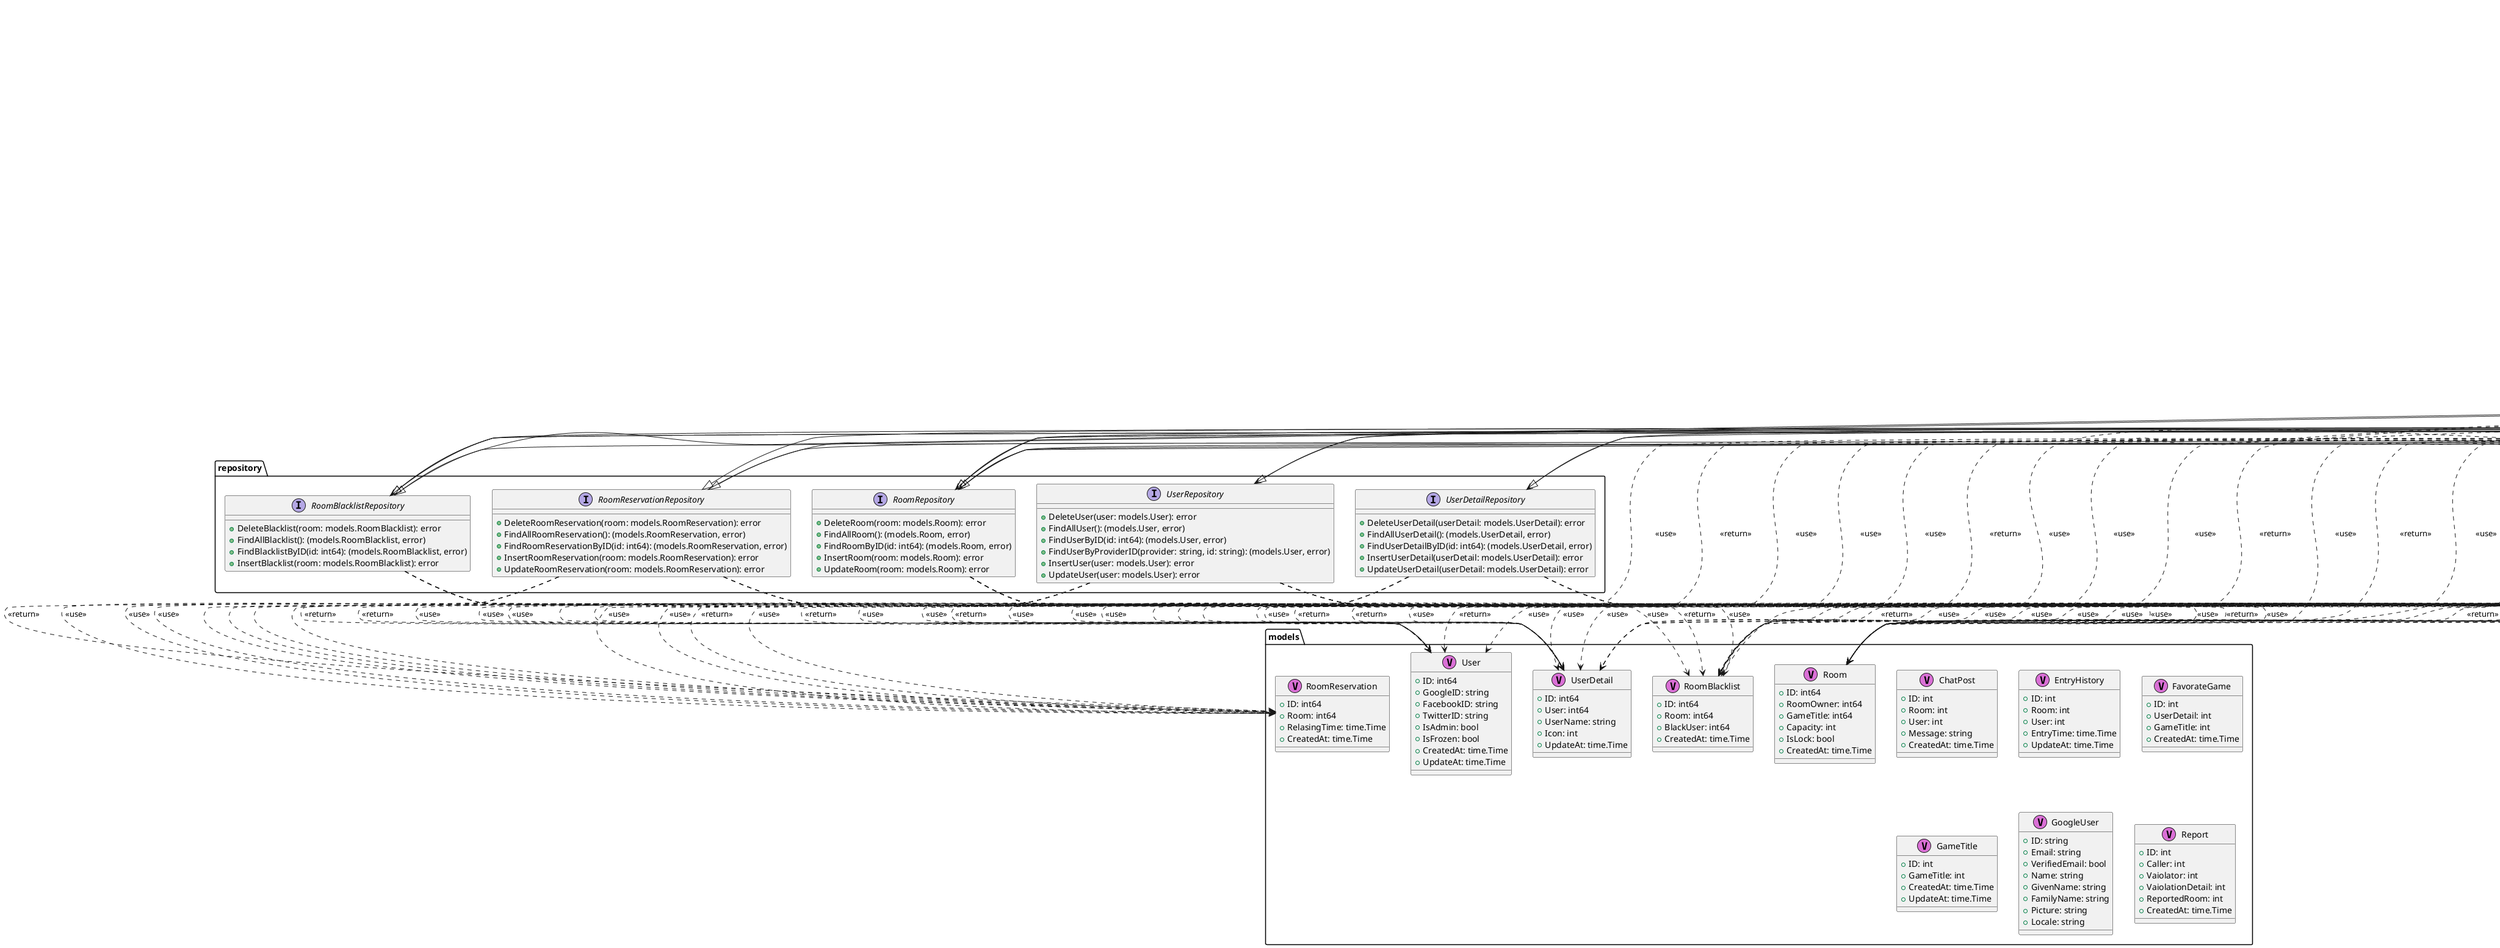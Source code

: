 @startuml

package "config" {
	class "config" as config.config <<V,Orchid>> {
		+Database: struct{Host: string; Port: string; User: string; Pass: string; DBName: string}
		+Redis: struct{Size: int; Network: string; Addr: string; Pass: string; Key: string}
		+GoogleOAuth: struct{RedirectURL: string; ClientID: string; ClientSecret: string}
	}
}



package "repository" {
	interface "RoomBlacklistRepository" as repository.RoomBlacklistRepository {
		+DeleteBlacklist(room: models.RoomBlacklist): error
		+FindAllBlacklist(): (models.RoomBlacklist, error)
		+FindBlacklistByID(id: int64): (models.RoomBlacklist, error)
		+InsertBlacklist(room: models.RoomBlacklist): error
	}
}


	repository.RoomBlacklistRepository ..> models.RoomBlacklist : <<use>> 
	repository.RoomBlacklistRepository ..> error : <<return>> 
	repository.RoomBlacklistRepository ..> error : <<return>> 
	repository.RoomBlacklistRepository ..> models.RoomBlacklist : <<return>> 
	repository.RoomBlacklistRepository ..> error : <<return>> 
	repository.RoomBlacklistRepository ..> models.RoomBlacklist : <<use>> 
	repository.RoomBlacklistRepository ..> error : <<return>> 

package "repository" {
	interface "RoomRepository" as repository.RoomRepository {
		+DeleteRoom(room: models.Room): error
		+FindAllRoom(): (models.Room, error)
		+FindRoomByID(id: int64): (models.Room, error)
		+InsertRoom(room: models.Room): error
		+UpdateRoom(room: models.Room): error
	}
}


	repository.RoomRepository ..> models.Room : <<use>> 
	repository.RoomRepository ..> error : <<return>> 
	repository.RoomRepository ..> error : <<return>> 
	repository.RoomRepository ..> models.Room : <<return>> 
	repository.RoomRepository ..> error : <<return>> 
	repository.RoomRepository ..> models.Room : <<use>> 
	repository.RoomRepository ..> error : <<return>> 
	repository.RoomRepository ..> models.Room : <<use>> 
	repository.RoomRepository ..> error : <<return>> 

package "repository" {
	interface "RoomReservationRepository" as repository.RoomReservationRepository {
		+DeleteRoomReservation(room: models.RoomReservation): error
		+FindAllRoomReservation(): (models.RoomReservation, error)
		+FindRoomReservationByID(id: int64): (models.RoomReservation, error)
		+InsertRoomReservation(room: models.RoomReservation): error
		+UpdateRoomReservation(room: models.RoomReservation): error
	}
}


	repository.RoomReservationRepository ..> models.RoomReservation : <<use>> 
	repository.RoomReservationRepository ..> error : <<return>> 
	repository.RoomReservationRepository ..> error : <<return>> 
	repository.RoomReservationRepository ..> models.RoomReservation : <<return>> 
	repository.RoomReservationRepository ..> error : <<return>> 
	repository.RoomReservationRepository ..> models.RoomReservation : <<use>> 
	repository.RoomReservationRepository ..> error : <<return>> 
	repository.RoomReservationRepository ..> models.RoomReservation : <<use>> 
	repository.RoomReservationRepository ..> error : <<return>> 

package "repository" {
	interface "UserDetailRepository" as repository.UserDetailRepository {
		+DeleteUserDetail(userDetail: models.UserDetail): error
		+FindAllUserDetail(): (models.UserDetail, error)
		+FindUserDetailByID(id: int64): (models.UserDetail, error)
		+InsertUserDetail(userDetail: models.UserDetail): error
		+UpdateUserDetail(userDetail: models.UserDetail): error
	}
}


	repository.UserDetailRepository ..> models.UserDetail : <<use>> 
	repository.UserDetailRepository ..> error : <<return>> 
	repository.UserDetailRepository ..> error : <<return>> 
	repository.UserDetailRepository ..> models.UserDetail : <<return>> 
	repository.UserDetailRepository ..> error : <<return>> 
	repository.UserDetailRepository ..> models.UserDetail : <<use>> 
	repository.UserDetailRepository ..> error : <<return>> 
	repository.UserDetailRepository ..> models.UserDetail : <<use>> 
	repository.UserDetailRepository ..> error : <<return>> 

package "repository" {
	interface "UserRepository" as repository.UserRepository {
		+DeleteUser(user: models.User): error
		+FindAllUser(): (models.User, error)
		+FindUserByID(id: int64): (models.User, error)
		+FindUserByProviderID(provider: string, id: string): (models.User, error)
		+InsertUser(user: models.User): error
		+UpdateUser(user: models.User): error
	}
}


	repository.UserRepository ..> models.User : <<use>> 
	repository.UserRepository ..> error : <<return>> 
	repository.UserRepository ..> error : <<return>> 
	repository.UserRepository ..> models.User : <<return>> 
	repository.UserRepository ..> error : <<return>> 
	repository.UserRepository ..> models.User : <<return>> 
	repository.UserRepository ..> error : <<return>> 
	repository.UserRepository ..> models.User : <<use>> 
	repository.UserRepository ..> error : <<return>> 
	repository.UserRepository ..> models.User : <<use>> 
	repository.UserRepository ..> error : <<return>> 

package "datastore" {
	class "roomBlacklistDatastore" as datastore.roomBlacklistDatastore <<V,Orchid>> {
		-db: gorm.DB
		+FindAllBlacklist(): (models.RoomBlacklist, error)
		+FindBlacklistByID(id: int64): (models.RoomBlacklist, error)
		+InsertBlacklist(blacklist: models.RoomBlacklist): error
		+DeleteBlacklist(blacklist: models.RoomBlacklist): error
	}
}


	datastore.roomBlacklistDatastore ..> error : <<return>> 
	datastore.roomBlacklistDatastore ..> models.RoomBlacklist : <<return>> 
	datastore.roomBlacklistDatastore ..> error : <<return>> 
	datastore.roomBlacklistDatastore ..> models.RoomBlacklist : <<use>> 
	datastore.roomBlacklistDatastore ..> error : <<return>> 
	datastore.roomBlacklistDatastore ..> models.RoomBlacklist : <<use>> 
	datastore.roomBlacklistDatastore ..> error : <<return>> 

package "datastore" {
	class "roomDatastore" as datastore.roomDatastore <<V,Orchid>> {
		-db: gorm.DB
		+FindAllRoom(): (models.Room, error)
		+FindRoomByID(id: int64): (models.Room, error)
		+InsertRoom(room: models.Room): error
		+UpdateRoom(room: models.Room): error
		+DeleteRoom(room: models.Room): error
	}
}


	datastore.roomDatastore ..> error : <<return>> 
	datastore.roomDatastore ..> models.Room : <<return>> 
	datastore.roomDatastore ..> error : <<return>> 
	datastore.roomDatastore ..> models.Room : <<use>> 
	datastore.roomDatastore ..> error : <<return>> 
	datastore.roomDatastore ..> models.Room : <<use>> 
	datastore.roomDatastore ..> error : <<return>> 
	datastore.roomDatastore ..> models.Room : <<use>> 
	datastore.roomDatastore ..> error : <<return>> 

package "datastore" {
	class "roomReservationDatastore" as datastore.roomReservationDatastore <<V,Orchid>> {
		-db: gorm.DB
		+FindAllRoomReservation(): (models.RoomReservation, error)
		+FindRoomReservationByID(id: int64): (models.RoomReservation, error)
		+InsertRoomReservation(roomReservation: models.RoomReservation): error
		+UpdateRoomReservation(roomReservation: models.RoomReservation): error
		+DeleteRoomReservation(roomReservation: models.RoomReservation): error
	}
}


	datastore.roomReservationDatastore ..> error : <<return>> 
	datastore.roomReservationDatastore ..> models.RoomReservation : <<return>> 
	datastore.roomReservationDatastore ..> error : <<return>> 
	datastore.roomReservationDatastore ..> models.RoomReservation : <<use>> 
	datastore.roomReservationDatastore ..> error : <<return>> 
	datastore.roomReservationDatastore ..> models.RoomReservation : <<use>> 
	datastore.roomReservationDatastore ..> error : <<return>> 
	datastore.roomReservationDatastore ..> models.RoomReservation : <<use>> 
	datastore.roomReservationDatastore ..> error : <<return>> 

package "datastore" {
	class "userDatastore" as datastore.userDatastore <<V,Orchid>> {
		-db: gorm.DB
		+FindAllUser(): (models.User, error)
		+FindUserByID(id: int64): (models.User, error)
		+FindUserByProviderID(provider: string, id: string): (models.User, error)
		+InsertUser(user: models.User): error
		+UpdateUser(user: models.User): error
		+DeleteUser(user: models.User): error
	}
}


	datastore.userDatastore ..> error : <<return>> 
	datastore.userDatastore ..> models.User : <<return>> 
	datastore.userDatastore ..> error : <<return>> 
	datastore.userDatastore ..> models.User : <<return>> 
	datastore.userDatastore ..> error : <<return>> 
	datastore.userDatastore ..> models.User : <<use>> 
	datastore.userDatastore ..> error : <<return>> 
	datastore.userDatastore ..> models.User : <<use>> 
	datastore.userDatastore ..> error : <<return>> 
	datastore.userDatastore ..> models.User : <<use>> 
	datastore.userDatastore ..> error : <<return>> 

package "datastore" {
	class "userDetailDatastore" as datastore.userDetailDatastore <<V,Orchid>> {
		-db: gorm.DB
		+FindAllUserDetail(): (models.UserDetail, error)
		+FindUserDetailByID(id: int64): (models.UserDetail, error)
		+InsertUserDetail(userDetail: models.UserDetail): error
		+UpdateUserDetail(userDetail: models.UserDetail): error
		+DeleteUserDetail(userDetail: models.UserDetail): error
	}
}


	datastore.userDetailDatastore ..> error : <<return>> 
	datastore.userDetailDatastore ..> models.UserDetail : <<return>> 
	datastore.userDetailDatastore ..> error : <<return>> 
	datastore.userDetailDatastore ..> models.UserDetail : <<use>> 
	datastore.userDetailDatastore ..> error : <<return>> 
	datastore.userDetailDatastore ..> models.UserDetail : <<use>> 
	datastore.userDetailDatastore ..> error : <<return>> 
	datastore.userDetailDatastore ..> models.UserDetail : <<use>> 
	datastore.userDetailDatastore ..> error : <<return>> 

package "handler" {
	interface "RoomHandler" as handler.RoomHandler {
		+CreateBlacklist(: gin.Context)
		+CreateRoom(: gin.Context)
		+GetAllRoom(: gin.Context)
		+GetBlacklist(: gin.Context)
		+GetRoomByID(: gin.Context)
	}
}



package "handler" {
	interface "UserHandler" as handler.UserHandler {
		+CreateUser(: gin.Context)
		+DeleteUser(: gin.Context)
		+GetUser(: gin.Context)
		+UpdateUser(: gin.Context)
	}
}



package "handler" {
	class "roomHandler" as handler.roomHandler <<V,Orchid>> {
		-roomUsecase: usecase.RoomUseCase
		-roomBlacklistUseCase: usecase.RoomBlacklistUseCase
		-roomReservationUseCase: usecase.RoomReservationUseCase
		+GetAllRoom(c: gin.Context)
		+GetRoomByID(c: gin.Context)
		+CreateRoom(c: gin.Context)
		+GetBlacklist(c: gin.Context)
		+CreateBlacklist(c: gin.Context)
	}
}

	handler.roomHandler --> usecase.RoomUseCase
	handler.roomHandler --> usecase.RoomBlacklistUseCase
	handler.roomHandler --> usecase.RoomReservationUseCase


package "handler" {
	class "userHandler" as handler.userHandler <<V,Orchid>> {
		-userUsecase: usecase.UserUseCase
		-userDetailUsecase: usecase.UserDetailUseCase
		+GetUser(c: gin.Context)
		+CreateUser(c: gin.Context)
		+UpdateUser(c: gin.Context)
		+DeleteUser(c: gin.Context)
	}
}

	handler.userHandler --> usecase.UserUseCase
	handler.userHandler --> usecase.UserDetailUseCase


package "usecase" {
	interface "RoomBlacklistUseCase" as usecase.RoomBlacklistUseCase {
		+DeleteBlacklist(roomReservation: models.RoomBlacklist): error
		+FindAllBlacklist(): (models.RoomBlacklist, error)
		+FindBlacklistByID(id: int64): (models.RoomBlacklist, error)
		+InsertBlacklist(roomReservation: models.RoomBlacklist): error
	}
}


	usecase.RoomBlacklistUseCase ..> models.RoomBlacklist : <<use>> 
	usecase.RoomBlacklistUseCase ..> error : <<return>> 
	usecase.RoomBlacklistUseCase ..> error : <<return>> 
	usecase.RoomBlacklistUseCase ..> models.RoomBlacklist : <<return>> 
	usecase.RoomBlacklistUseCase ..> error : <<return>> 
	usecase.RoomBlacklistUseCase ..> models.RoomBlacklist : <<use>> 
	usecase.RoomBlacklistUseCase ..> error : <<return>> 

package "usecase" {
	interface "RoomReservationUseCase" as usecase.RoomReservationUseCase {
		+DeleteRoomReservation(roomReservation: models.RoomReservation): error
		+FindAllRoomReservation(): (models.RoomReservation, error)
		+FindRoomReservationByID(id: int64): (models.RoomReservation, error)
		+InsertRoomReservation(roomReservation: models.RoomReservation): error
		+UpdateRoomReservation(roomReservation: models.RoomReservation): error
	}
}


	usecase.RoomReservationUseCase ..> models.RoomReservation : <<use>> 
	usecase.RoomReservationUseCase ..> error : <<return>> 
	usecase.RoomReservationUseCase ..> error : <<return>> 
	usecase.RoomReservationUseCase ..> models.RoomReservation : <<return>> 
	usecase.RoomReservationUseCase ..> error : <<return>> 
	usecase.RoomReservationUseCase ..> models.RoomReservation : <<use>> 
	usecase.RoomReservationUseCase ..> error : <<return>> 
	usecase.RoomReservationUseCase ..> models.RoomReservation : <<use>> 
	usecase.RoomReservationUseCase ..> error : <<return>> 

package "usecase" {
	interface "RoomUseCase" as usecase.RoomUseCase {
		+DeleteRoom(room: models.Room): error
		+FindAllRoom(): (models.Room, error)
		+FindRoomByID(id: int64): (models.Room, error)
		+InsertRoom(room: models.Room): error
		+UpdateRoom(room: models.Room): error
	}
}


	usecase.RoomUseCase ..> models.Room : <<use>> 
	usecase.RoomUseCase ..> error : <<return>> 
	usecase.RoomUseCase ..> error : <<return>> 
	usecase.RoomUseCase ..> models.Room : <<return>> 
	usecase.RoomUseCase ..> error : <<return>> 
	usecase.RoomUseCase ..> models.Room : <<use>> 
	usecase.RoomUseCase ..> error : <<return>> 
	usecase.RoomUseCase ..> models.Room : <<use>> 
	usecase.RoomUseCase ..> error : <<return>> 

package "usecase" {
	interface "UserDetailUseCase" as usecase.UserDetailUseCase {
		+CreateUserDetail(userDetail: models.UserDetail): error
		+DeleteUserDetail(userDetail: models.UserDetail): error
		+FindUserDetailByID(id: int64): (models.UserDetail, error)
		+UpdateUserDetail(userDetail: models.UserDetail): error
	}
}


	usecase.UserDetailUseCase ..> models.UserDetail : <<use>> 
	usecase.UserDetailUseCase ..> error : <<return>> 
	usecase.UserDetailUseCase ..> models.UserDetail : <<use>> 
	usecase.UserDetailUseCase ..> error : <<return>> 
	usecase.UserDetailUseCase ..> models.UserDetail : <<return>> 
	usecase.UserDetailUseCase ..> error : <<return>> 
	usecase.UserDetailUseCase ..> models.UserDetail : <<use>> 
	usecase.UserDetailUseCase ..> error : <<return>> 

package "usecase" {
	interface "UserUseCase" as usecase.UserUseCase {
		+CreateUser(user: models.User): error
		+FindUserByProviderID(provider: string, id: string): (models.User, error)
	}
}


	usecase.UserUseCase ..> models.User : <<use>> 
	usecase.UserUseCase ..> error : <<return>> 
	usecase.UserUseCase ..> models.User : <<return>> 
	usecase.UserUseCase ..> error : <<return>> 

package "usecase" {
	class "roomBlacklistUsecase" as usecase.roomBlacklistUsecase <<V,Orchid>> {
		-roomBlacklistRepository: repository.RoomBlacklistRepository
		+FindAllBlacklist(): (models.RoomBlacklist, error)
		+FindBlacklistByID(id: int64): (models.RoomBlacklist, error)
		+InsertBlacklist(blacklist: models.RoomBlacklist): error
		+DeleteBlacklist(blacklist: models.RoomBlacklist): error
	}
}

	usecase.roomBlacklistUsecase --> repository.RoomBlacklistRepository

	usecase.roomBlacklistUsecase ..> error : <<return>> 
	usecase.roomBlacklistUsecase ..> models.RoomBlacklist : <<return>> 
	usecase.roomBlacklistUsecase ..> error : <<return>> 
	usecase.roomBlacklistUsecase ..> models.RoomBlacklist : <<use>> 
	usecase.roomBlacklistUsecase ..> error : <<return>> 
	usecase.roomBlacklistUsecase ..> models.RoomBlacklist : <<use>> 
	usecase.roomBlacklistUsecase ..> error : <<return>> 

package "usecase" {
	class "roomReservationUsecase" as usecase.roomReservationUsecase <<V,Orchid>> {
		-roomRepository: repository.RoomRepository
		+FindAllRoomReservation(): (models.Room, error)
		+FindRoomReservationByID(id: int64): (models.Room, error)
		+InsertRoomReservation(room: models.Room): error
		+UpdateRoomReservation(room: models.Room): error
		+DeleteRoomReservation(room: models.Room): error
	}
}

	usecase.roomReservationUsecase --> repository.RoomRepository

	usecase.roomReservationUsecase ..> error : <<return>> 
	usecase.roomReservationUsecase ..> models.Room : <<return>> 
	usecase.roomReservationUsecase ..> error : <<return>> 
	usecase.roomReservationUsecase ..> models.Room : <<use>> 
	usecase.roomReservationUsecase ..> error : <<return>> 
	usecase.roomReservationUsecase ..> models.Room : <<use>> 
	usecase.roomReservationUsecase ..> error : <<return>> 
	usecase.roomReservationUsecase ..> models.Room : <<use>> 
	usecase.roomReservationUsecase ..> error : <<return>> 

package "usecase" {
	class "roomUsecase" as usecase.roomUsecase <<V,Orchid>> {
		-roomRepository: repository.RoomRepository
		+FindAllRoom(): (models.Room, error)
		+FindRoomByID(id: int64): (models.Room, error)
		+InsertRoom(room: models.Room): error
		+UpdateRoom(room: models.Room): error
		+DeleteRoom(room: models.Room): error
	}
}

	usecase.roomUsecase --> repository.RoomRepository

	usecase.roomUsecase ..> error : <<return>> 
	usecase.roomUsecase ..> models.Room : <<return>> 
	usecase.roomUsecase ..> error : <<return>> 
	usecase.roomUsecase ..> models.Room : <<use>> 
	usecase.roomUsecase ..> error : <<return>> 
	usecase.roomUsecase ..> models.Room : <<use>> 
	usecase.roomUsecase ..> error : <<return>> 
	usecase.roomUsecase ..> models.Room : <<use>> 
	usecase.roomUsecase ..> error : <<return>> 

package "usecase" {
	class "userDetailUsecase" as usecase.userDetailUsecase <<V,Orchid>> {
		-userDetailRepository: repository.UserDetailRepository
		+FindUserDetailByID(id: int64): (models.UserDetail, error)
		+CreateUserDetail(userDetail: models.UserDetail): error
		+UpdateUserDetail(userDetail: models.UserDetail): error
		+DeleteUserDetail(userDetail: models.UserDetail): error
	}
}

	usecase.userDetailUsecase --> repository.UserDetailRepository

	usecase.userDetailUsecase ..> models.UserDetail : <<return>> 
	usecase.userDetailUsecase ..> error : <<return>> 
	usecase.userDetailUsecase ..> models.UserDetail : <<use>> 
	usecase.userDetailUsecase ..> error : <<return>> 
	usecase.userDetailUsecase ..> models.UserDetail : <<use>> 
	usecase.userDetailUsecase ..> error : <<return>> 
	usecase.userDetailUsecase ..> models.UserDetail : <<use>> 
	usecase.userDetailUsecase ..> error : <<return>> 

package "usecase" {
	class "userUsecase" as usecase.userUsecase <<V,Orchid>> {
		-userRepository: repository.UserRepository
		+FindUserByProviderID(provider: string, id: string): (models.User, error)
		+CreateUser(user: models.User): error
	}
}

	usecase.userUsecase --> repository.UserRepository

	usecase.userUsecase ..> models.User : <<return>> 
	usecase.userUsecase ..> error : <<return>> 
	usecase.userUsecase ..> models.User : <<use>> 
	usecase.userUsecase ..> error : <<return>> 

package "models" {
	class "ChatPost" as models.ChatPost <<V,Orchid>> {
		+ID: int
		+Room: int
		+User: int
		+Message: string
		+CreatedAt: time.Time
	}
}



package "models" {
	class "EntryHistory" as models.EntryHistory <<V,Orchid>> {
		+ID: int
		+Room: int
		+User: int
		+EntryTime: time.Time
		+UpdateAt: time.Time
	}
}



package "models" {
	class "FavorateGame" as models.FavorateGame <<V,Orchid>> {
		+ID: int
		+UserDetail: int
		+GameTitle: int
		+CreatedAt: time.Time
	}
}



package "models" {
	class "GameTitle" as models.GameTitle <<V,Orchid>> {
		+ID: int
		+GameTitle: int
		+CreatedAt: time.Time
		+UpdateAt: time.Time
	}
}



package "models" {
	class "GoogleUser" as models.GoogleUser <<V,Orchid>> {
		+ID: string
		+Email: string
		+VerifiedEmail: bool
		+Name: string
		+GivenName: string
		+FamilyName: string
		+Picture: string
		+Locale: string
	}
}



package "models" {
	class "Report" as models.Report <<V,Orchid>> {
		+ID: int
		+Caller: int
		+Vaiolator: int
		+VaiolationDetail: int
		+ReportedRoom: int
		+CreatedAt: time.Time
	}
}



package "models" {
	class "Room" as models.Room <<V,Orchid>> {
		+ID: int64
		+RoomOwner: int64
		+GameTitle: int64
		+Capacity: int
		+IsLock: bool
		+CreatedAt: time.Time
	}
}



package "models" {
	class "RoomBlacklist" as models.RoomBlacklist <<V,Orchid>> {
		+ID: int64
		+Room: int64
		+BlackUser: int64
		+CreatedAt: time.Time
	}
}



package "models" {
	class "RoomReservation" as models.RoomReservation <<V,Orchid>> {
		+ID: int64
		+Room: int64
		+RelasingTime: time.Time
		+CreatedAt: time.Time
	}
}



package "models" {
	class "User" as models.User <<V,Orchid>> {
		+ID: int64
		+GoogleID: string
		+FacebookID: string
		+TwitterID: string
		+IsAdmin: bool
		+IsFrozen: bool
		+CreatedAt: time.Time
		+UpdateAt: time.Time
	}
}



package "models" {
	class "UserDetail" as models.UserDetail <<V,Orchid>> {
		+ID: int64
		+User: int64
		+UserName: string
		+Icon: int
		+UpdateAt: time.Time
	}
}



package "auth" {
	interface "InterfaceGoogleOAuthHandler" as auth.InterfaceGoogleOAuthHandler {
		+Callback(c: gin.Context)
		+Login(c: gin.Context)
	}
}



package "auth" {
	class "googleOAuthHandler" as auth.googleOAuthHandler <<E,#FFCC00>> {
		-oauthConf: oauth2.Config
		-uU: usecase.UserUseCase
		+Login(c: gin.Context)
		+Callback(c: gin.Context)
	}
}

	auth.googleOAuthHandler --> usecase.UserUseCase


	repository.RoomBlacklistRepository -up-|> usecase.RoomBlacklistUseCase
	repository.RoomRepository -up-|> usecase.RoomUseCase
	repository.RoomReservationRepository -up-|> usecase.RoomReservationUseCase
	datastore.roomBlacklistDatastore -up-|> repository.RoomBlacklistRepository
	datastore.roomBlacklistDatastore -up-|> usecase.RoomBlacklistUseCase
	datastore.roomDatastore -up-|> repository.RoomRepository
	datastore.roomDatastore -up-|> usecase.RoomUseCase
	datastore.roomReservationDatastore -up-|> repository.RoomReservationRepository
	datastore.roomReservationDatastore -up-|> usecase.RoomReservationUseCase
	datastore.userDatastore -up-|> repository.UserRepository
	datastore.userDetailDatastore -up-|> repository.UserDetailRepository
	handler.roomHandler -up-|> handler.RoomHandler
	handler.userHandler -up-|> handler.UserHandler
	usecase.RoomBlacklistUseCase -up-|> repository.RoomBlacklistRepository
	usecase.RoomReservationUseCase -up-|> repository.RoomReservationRepository
	usecase.RoomUseCase -up-|> repository.RoomRepository
	usecase.roomBlacklistUsecase -up-|> repository.RoomBlacklistRepository
	usecase.roomBlacklistUsecase -up-|> usecase.RoomBlacklistUseCase
	usecase.roomUsecase -up-|> repository.RoomRepository
	usecase.roomUsecase -up-|> usecase.RoomUseCase
	usecase.userDetailUsecase -up-|> usecase.UserDetailUseCase
	usecase.userUsecase -up-|> usecase.UserUseCase
	auth.googleOAuthHandler -up-|> auth.InterfaceGoogleOAuthHandler


@enduml
